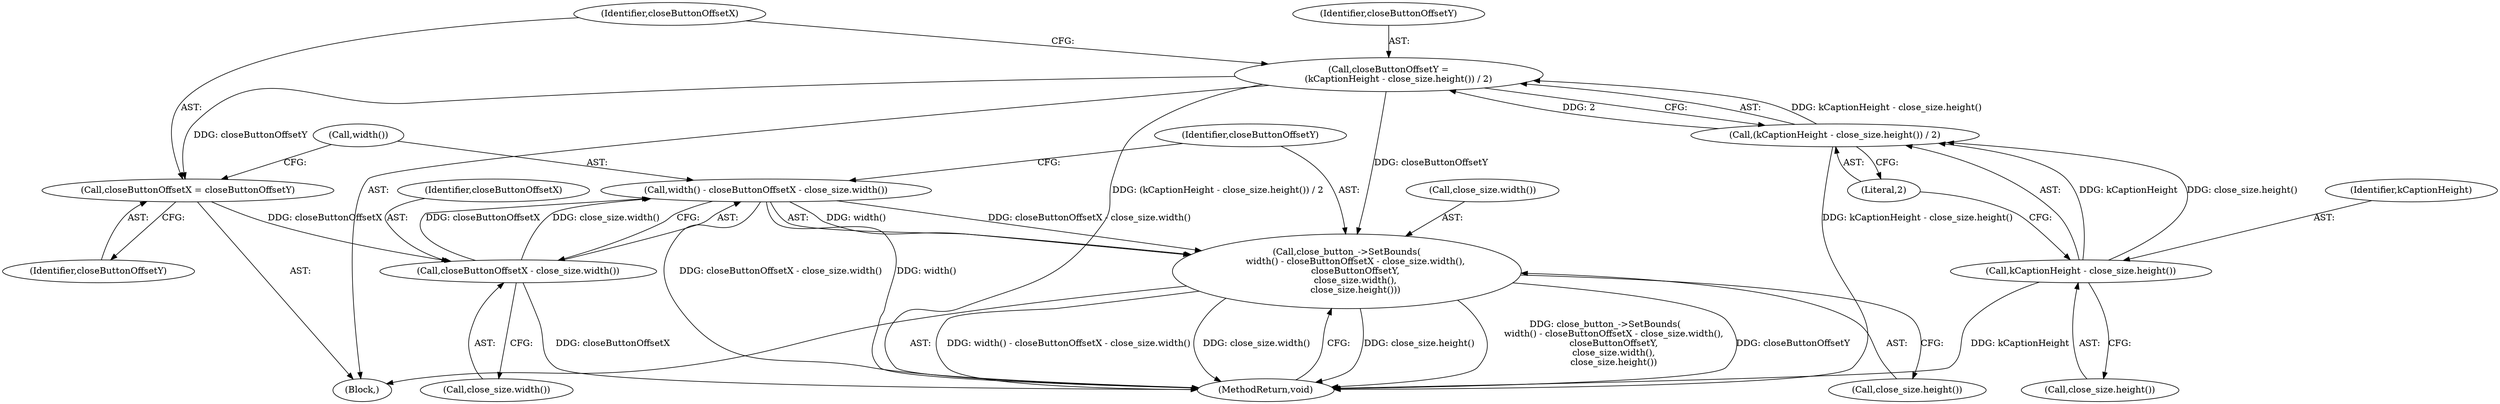 digraph "0_Chrome_7f8cdab6fda192d15e45a3e9682b1eec427870c5_6@API" {
"1000121" [label="(Call,close_button_->SetBounds(\n      width() - closeButtonOffsetX - close_size.width(),\n      closeButtonOffsetY,\n      close_size.width(),\n      close_size.height()))"];
"1000122" [label="(Call,width() - closeButtonOffsetX - close_size.width())"];
"1000124" [label="(Call,closeButtonOffsetX - close_size.width())"];
"1000118" [label="(Call,closeButtonOffsetX = closeButtonOffsetY)"];
"1000110" [label="(Call,closeButtonOffsetY =\n       (kCaptionHeight - close_size.height()) / 2)"];
"1000112" [label="(Call,(kCaptionHeight - close_size.height()) / 2)"];
"1000113" [label="(Call,kCaptionHeight - close_size.height())"];
"1000130" [label="(MethodReturn,void)"];
"1000123" [label="(Call,width())"];
"1000113" [label="(Call,kCaptionHeight - close_size.height())"];
"1000115" [label="(Call,close_size.height())"];
"1000119" [label="(Identifier,closeButtonOffsetX)"];
"1000122" [label="(Call,width() - closeButtonOffsetX - close_size.width())"];
"1000124" [label="(Call,closeButtonOffsetX - close_size.width())"];
"1000114" [label="(Identifier,kCaptionHeight)"];
"1000126" [label="(Call,close_size.width())"];
"1000116" [label="(Literal,2)"];
"1000127" [label="(Identifier,closeButtonOffsetY)"];
"1000125" [label="(Identifier,closeButtonOffsetX)"];
"1000111" [label="(Identifier,closeButtonOffsetY)"];
"1000128" [label="(Call,close_size.width())"];
"1000112" [label="(Call,(kCaptionHeight - close_size.height()) / 2)"];
"1000101" [label="(Block,)"];
"1000120" [label="(Identifier,closeButtonOffsetY)"];
"1000110" [label="(Call,closeButtonOffsetY =\n       (kCaptionHeight - close_size.height()) / 2)"];
"1000129" [label="(Call,close_size.height())"];
"1000118" [label="(Call,closeButtonOffsetX = closeButtonOffsetY)"];
"1000121" [label="(Call,close_button_->SetBounds(\n      width() - closeButtonOffsetX - close_size.width(),\n      closeButtonOffsetY,\n      close_size.width(),\n      close_size.height()))"];
"1000121" -> "1000101"  [label="AST: "];
"1000121" -> "1000129"  [label="CFG: "];
"1000122" -> "1000121"  [label="AST: "];
"1000127" -> "1000121"  [label="AST: "];
"1000128" -> "1000121"  [label="AST: "];
"1000129" -> "1000121"  [label="AST: "];
"1000130" -> "1000121"  [label="CFG: "];
"1000121" -> "1000130"  [label="DDG: close_size.height()"];
"1000121" -> "1000130"  [label="DDG: close_button_->SetBounds(\n      width() - closeButtonOffsetX - close_size.width(),\n      closeButtonOffsetY,\n      close_size.width(),\n      close_size.height())"];
"1000121" -> "1000130"  [label="DDG: closeButtonOffsetY"];
"1000121" -> "1000130"  [label="DDG: width() - closeButtonOffsetX - close_size.width()"];
"1000121" -> "1000130"  [label="DDG: close_size.width()"];
"1000122" -> "1000121"  [label="DDG: width()"];
"1000122" -> "1000121"  [label="DDG: closeButtonOffsetX - close_size.width()"];
"1000110" -> "1000121"  [label="DDG: closeButtonOffsetY"];
"1000122" -> "1000124"  [label="CFG: "];
"1000123" -> "1000122"  [label="AST: "];
"1000124" -> "1000122"  [label="AST: "];
"1000127" -> "1000122"  [label="CFG: "];
"1000122" -> "1000130"  [label="DDG: width()"];
"1000122" -> "1000130"  [label="DDG: closeButtonOffsetX - close_size.width()"];
"1000124" -> "1000122"  [label="DDG: closeButtonOffsetX"];
"1000124" -> "1000122"  [label="DDG: close_size.width()"];
"1000124" -> "1000126"  [label="CFG: "];
"1000125" -> "1000124"  [label="AST: "];
"1000126" -> "1000124"  [label="AST: "];
"1000124" -> "1000130"  [label="DDG: closeButtonOffsetX"];
"1000118" -> "1000124"  [label="DDG: closeButtonOffsetX"];
"1000118" -> "1000101"  [label="AST: "];
"1000118" -> "1000120"  [label="CFG: "];
"1000119" -> "1000118"  [label="AST: "];
"1000120" -> "1000118"  [label="AST: "];
"1000123" -> "1000118"  [label="CFG: "];
"1000110" -> "1000118"  [label="DDG: closeButtonOffsetY"];
"1000110" -> "1000101"  [label="AST: "];
"1000110" -> "1000112"  [label="CFG: "];
"1000111" -> "1000110"  [label="AST: "];
"1000112" -> "1000110"  [label="AST: "];
"1000119" -> "1000110"  [label="CFG: "];
"1000110" -> "1000130"  [label="DDG: (kCaptionHeight - close_size.height()) / 2"];
"1000112" -> "1000110"  [label="DDG: kCaptionHeight - close_size.height()"];
"1000112" -> "1000110"  [label="DDG: 2"];
"1000112" -> "1000116"  [label="CFG: "];
"1000113" -> "1000112"  [label="AST: "];
"1000116" -> "1000112"  [label="AST: "];
"1000112" -> "1000130"  [label="DDG: kCaptionHeight - close_size.height()"];
"1000113" -> "1000112"  [label="DDG: kCaptionHeight"];
"1000113" -> "1000112"  [label="DDG: close_size.height()"];
"1000113" -> "1000115"  [label="CFG: "];
"1000114" -> "1000113"  [label="AST: "];
"1000115" -> "1000113"  [label="AST: "];
"1000116" -> "1000113"  [label="CFG: "];
"1000113" -> "1000130"  [label="DDG: kCaptionHeight"];
}

